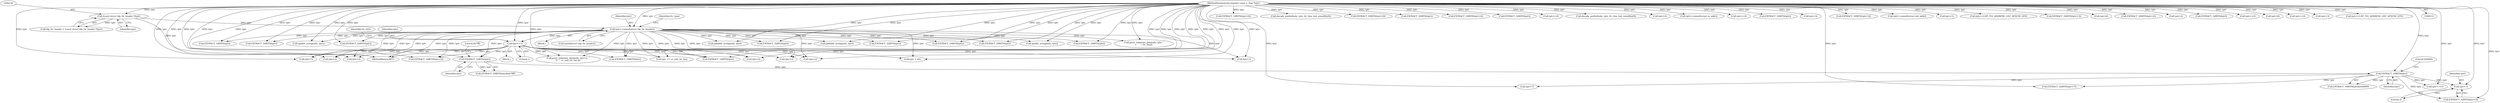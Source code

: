 digraph "0_tcpdump_aa5c6b710dfd8020d2c908d6b3bd41f1da719b3b_0@pointer" {
"1000610" [label="(Call,tptr+3)"];
"1000603" [label="(Call,EXTRACT_16BITS(tptr))"];
"1000597" [label="(Call,EXTRACT_16BITS(tptr))"];
"1000115" [label="(MethodParameterIn,register const u_char *tptr)"];
"1000416" [label="(Call,tptr+=1)"];
"1000203" [label="(Call,tptr+=sizeof(struct ldp_tlv_header))"];
"1000135" [label="(Call,(const struct ldp_tlv_header *)tptr)"];
"1000741" [label="(Call,tptr+3)"];
"1000273" [label="(Call,EXTRACT_32BITS(tptr))"];
"1000610" [label="(Call,tptr+3)"];
"1000137" [label="(Identifier,tptr)"];
"1000965" [label="(MethodReturn,RET)"];
"1000381" [label="(Call,EXTRACT_16BITS(tptr+6))"];
"1000117" [label="(Block,)"];
"1000219" [label="(Call,EXTRACT_16BITS(tptr))"];
"1000609" [label="(Call,EXTRACT_32BITS(tptr+3))"];
"1000494" [label="(Call,decode_prefix6(ndo, tptr, tlv_tlen, buf, sizeof(buf)))"];
"1000390" [label="(Call,EXTRACT_16BITS(tptr+6))"];
"1000724" [label="(Call,tptr+2)"];
"1000573" [label="(Call,EXTRACT_16BITS(tptr))"];
"1000635" [label="(Call,tptr+=11)"];
"1000690" [label="(Call,EXTRACT_16BITS(tptr+2))"];
"1000753" [label="(Call,print_unknown_data(ndo, tptr+2, \"\n\t\t  \", vc_info_tlv_len-2))"];
"1000780" [label="(Call,EXTRACT_32BITS(tptr))"];
"1000233" [label="(Call,EXTRACT_16BITS(tptr+2))"];
"1000115" [label="(MethodParameterIn,register const u_char *tptr)"];
"1000818" [label="(Call,EXTRACT_32BITS(tptr))"];
"1000893" [label="(Call,tptr+=4)"];
"1000447" [label="(Call,decode_prefix4(ndo, tptr, tlv_tlen, buf, sizeof(buf)))"];
"1000234" [label="(Call,tptr+2)"];
"1000209" [label="(Block,)"];
"1000325" [label="(Call,tptr+=sizeof(struct in_addr))"];
"1000755" [label="(Call,tptr+2)"];
"1000791" [label="(Call,tptr+=4)"];
"1000597" [label="(Call,EXTRACT_16BITS(tptr))"];
"1000766" [label="(Call,tptr += vc_info_tlv_len)"];
"1000603" [label="(Call,EXTRACT_16BITS(tptr))"];
"1000371" [label="(Call,EXTRACT_16BITS(tptr))"];
"1000205" [label="(Call,sizeof(struct ldp_tlv_header))"];
"1000837" [label="(Call,EXTRACT_16BITS(tptr))"];
"1000883" [label="(Call,EXTRACT_32BITS(tptr))"];
"1000712" [label="(Call,tptr + idx)"];
"1000596" [label="(Call,EXTRACT_16BITS(tptr)&0x7fff)"];
"1000432" [label="(Call,EXTRACT_16BITS(tptr))"];
"1000375" [label="(Call,tptr+2)"];
"1000917" [label="(Call,EXTRACT_16BITS(tptr))"];
"1000614" [label="(Call,EXTRACT_32BITS(tptr+7))"];
"1000731" [label="(Call,tptr+2)"];
"1000748" [label="(Call,tptr+3)"];
"1000789" [label="(Call,EXTRACT_32BITS(tptr))"];
"1000318" [label="(Call,ipaddr_string(ndo, tptr))"];
"1000224" [label="(Call,EXTRACT_16BITS(tptr+2))"];
"1000281" [label="(Call,EXTRACT_16BITS(tptr))"];
"1000602" [label="(Call,EXTRACT_16BITS(tptr)&0x8000)"];
"1000249" [label="(Call,ipaddr_string(ndo, tptr))"];
"1000604" [label="(Identifier,tptr)"];
"1000204" [label="(Identifier,tptr)"];
"1000354" [label="(Call,tptr+=sizeof(struct in6_addr))"];
"1000611" [label="(Identifier,tptr)"];
"1000133" [label="(Call,ldp_tlv_header = (const struct ldp_tlv_header *)tptr)"];
"1000567" [label="(Call,EXTRACT_16BITS(tptr))"];
"1000549" [label="(Call,tptr+2)"];
"1000937" [label="(Call,print_unknown_data(ndo, tptr, \"\n\t      \", tlv_tlen))"];
"1000655" [label="(Call,tptr+1)"];
"1000347" [label="(Call,ip6addr_string(ndo, tptr))"];
"1000283" [label="(Call,tptr+=LDP_TLV_ADDRESS_LIST_AFNUM_LEN)"];
"1000420" [label="(Identifier,tlv_tlen)"];
"1000417" [label="(Identifier,tptr)"];
"1000208" [label="(Identifier,tlv_type)"];
"1000579" [label="(Call,EXTRACT_32BITS(tptr+3))"];
"1000612" [label="(Literal,3)"];
"1000382" [label="(Call,tptr+6)"];
"1000691" [label="(Call,tptr+2)"];
"1000374" [label="(Call,EXTRACT_16BITS(tptr+2))"];
"1000416" [label="(Call,tptr+=1)"];
"1000225" [label="(Call,tptr+2)"];
"1000898" [label="(Call,EXTRACT_32BITS(tptr))"];
"1000418" [label="(Literal,1)"];
"1000820" [label="(Call,tptr+=4)"];
"1000135" [label="(Call,(const struct ldp_tlv_header *)tptr)"];
"1000203" [label="(Call,tptr+=sizeof(struct ldp_tlv_header))"];
"1000391" [label="(Call,tptr+6)"];
"1000878" [label="(Call,tptr+=4)"];
"1000580" [label="(Call,tptr+3)"];
"1000434" [label="(Call,tptr+=LDP_TLV_ADDRESS_LIST_AFNUM_LEN)"];
"1000598" [label="(Identifier,tptr)"];
"1000261" [label="(Call,ip6addr_string(ndo, tptr))"];
"1000599" [label="(Literal,0x7fff)"];
"1000615" [label="(Call,tptr+7)"];
"1000605" [label="(Literal,0x8000)"];
"1000610" -> "1000609"  [label="AST: "];
"1000610" -> "1000612"  [label="CFG: "];
"1000611" -> "1000610"  [label="AST: "];
"1000612" -> "1000610"  [label="AST: "];
"1000609" -> "1000610"  [label="CFG: "];
"1000603" -> "1000610"  [label="DDG: tptr"];
"1000115" -> "1000610"  [label="DDG: tptr"];
"1000603" -> "1000602"  [label="AST: "];
"1000603" -> "1000604"  [label="CFG: "];
"1000604" -> "1000603"  [label="AST: "];
"1000605" -> "1000603"  [label="CFG: "];
"1000603" -> "1000602"  [label="DDG: tptr"];
"1000597" -> "1000603"  [label="DDG: tptr"];
"1000115" -> "1000603"  [label="DDG: tptr"];
"1000603" -> "1000609"  [label="DDG: tptr"];
"1000603" -> "1000614"  [label="DDG: tptr"];
"1000603" -> "1000615"  [label="DDG: tptr"];
"1000603" -> "1000635"  [label="DDG: tptr"];
"1000597" -> "1000596"  [label="AST: "];
"1000597" -> "1000598"  [label="CFG: "];
"1000598" -> "1000597"  [label="AST: "];
"1000599" -> "1000597"  [label="CFG: "];
"1000597" -> "1000596"  [label="DDG: tptr"];
"1000115" -> "1000597"  [label="DDG: tptr"];
"1000416" -> "1000597"  [label="DDG: tptr"];
"1000203" -> "1000597"  [label="DDG: tptr"];
"1000115" -> "1000113"  [label="AST: "];
"1000115" -> "1000965"  [label="DDG: tptr"];
"1000115" -> "1000135"  [label="DDG: tptr"];
"1000115" -> "1000203"  [label="DDG: tptr"];
"1000115" -> "1000219"  [label="DDG: tptr"];
"1000115" -> "1000224"  [label="DDG: tptr"];
"1000115" -> "1000225"  [label="DDG: tptr"];
"1000115" -> "1000233"  [label="DDG: tptr"];
"1000115" -> "1000234"  [label="DDG: tptr"];
"1000115" -> "1000249"  [label="DDG: tptr"];
"1000115" -> "1000261"  [label="DDG: tptr"];
"1000115" -> "1000273"  [label="DDG: tptr"];
"1000115" -> "1000281"  [label="DDG: tptr"];
"1000115" -> "1000283"  [label="DDG: tptr"];
"1000115" -> "1000318"  [label="DDG: tptr"];
"1000115" -> "1000325"  [label="DDG: tptr"];
"1000115" -> "1000347"  [label="DDG: tptr"];
"1000115" -> "1000354"  [label="DDG: tptr"];
"1000115" -> "1000371"  [label="DDG: tptr"];
"1000115" -> "1000374"  [label="DDG: tptr"];
"1000115" -> "1000375"  [label="DDG: tptr"];
"1000115" -> "1000381"  [label="DDG: tptr"];
"1000115" -> "1000382"  [label="DDG: tptr"];
"1000115" -> "1000390"  [label="DDG: tptr"];
"1000115" -> "1000391"  [label="DDG: tptr"];
"1000115" -> "1000416"  [label="DDG: tptr"];
"1000115" -> "1000432"  [label="DDG: tptr"];
"1000115" -> "1000434"  [label="DDG: tptr"];
"1000115" -> "1000447"  [label="DDG: tptr"];
"1000115" -> "1000494"  [label="DDG: tptr"];
"1000115" -> "1000549"  [label="DDG: tptr"];
"1000115" -> "1000567"  [label="DDG: tptr"];
"1000115" -> "1000573"  [label="DDG: tptr"];
"1000115" -> "1000579"  [label="DDG: tptr"];
"1000115" -> "1000580"  [label="DDG: tptr"];
"1000115" -> "1000609"  [label="DDG: tptr"];
"1000115" -> "1000614"  [label="DDG: tptr"];
"1000115" -> "1000615"  [label="DDG: tptr"];
"1000115" -> "1000635"  [label="DDG: tptr"];
"1000115" -> "1000655"  [label="DDG: tptr"];
"1000115" -> "1000690"  [label="DDG: tptr"];
"1000115" -> "1000691"  [label="DDG: tptr"];
"1000115" -> "1000712"  [label="DDG: tptr"];
"1000115" -> "1000724"  [label="DDG: tptr"];
"1000115" -> "1000731"  [label="DDG: tptr"];
"1000115" -> "1000741"  [label="DDG: tptr"];
"1000115" -> "1000748"  [label="DDG: tptr"];
"1000115" -> "1000753"  [label="DDG: tptr"];
"1000115" -> "1000755"  [label="DDG: tptr"];
"1000115" -> "1000766"  [label="DDG: tptr"];
"1000115" -> "1000780"  [label="DDG: tptr"];
"1000115" -> "1000789"  [label="DDG: tptr"];
"1000115" -> "1000791"  [label="DDG: tptr"];
"1000115" -> "1000818"  [label="DDG: tptr"];
"1000115" -> "1000820"  [label="DDG: tptr"];
"1000115" -> "1000837"  [label="DDG: tptr"];
"1000115" -> "1000878"  [label="DDG: tptr"];
"1000115" -> "1000883"  [label="DDG: tptr"];
"1000115" -> "1000893"  [label="DDG: tptr"];
"1000115" -> "1000898"  [label="DDG: tptr"];
"1000115" -> "1000917"  [label="DDG: tptr"];
"1000115" -> "1000937"  [label="DDG: tptr"];
"1000416" -> "1000209"  [label="AST: "];
"1000416" -> "1000418"  [label="CFG: "];
"1000417" -> "1000416"  [label="AST: "];
"1000418" -> "1000416"  [label="AST: "];
"1000420" -> "1000416"  [label="CFG: "];
"1000416" -> "1000965"  [label="DDG: tptr"];
"1000203" -> "1000416"  [label="DDG: tptr"];
"1000416" -> "1000432"  [label="DDG: tptr"];
"1000416" -> "1000549"  [label="DDG: tptr"];
"1000416" -> "1000567"  [label="DDG: tptr"];
"1000416" -> "1000690"  [label="DDG: tptr"];
"1000416" -> "1000691"  [label="DDG: tptr"];
"1000416" -> "1000712"  [label="DDG: tptr"];
"1000416" -> "1000724"  [label="DDG: tptr"];
"1000416" -> "1000731"  [label="DDG: tptr"];
"1000416" -> "1000741"  [label="DDG: tptr"];
"1000416" -> "1000748"  [label="DDG: tptr"];
"1000416" -> "1000753"  [label="DDG: tptr"];
"1000416" -> "1000755"  [label="DDG: tptr"];
"1000416" -> "1000766"  [label="DDG: tptr"];
"1000203" -> "1000117"  [label="AST: "];
"1000203" -> "1000205"  [label="CFG: "];
"1000204" -> "1000203"  [label="AST: "];
"1000205" -> "1000203"  [label="AST: "];
"1000208" -> "1000203"  [label="CFG: "];
"1000203" -> "1000965"  [label="DDG: tptr"];
"1000135" -> "1000203"  [label="DDG: tptr"];
"1000203" -> "1000219"  [label="DDG: tptr"];
"1000203" -> "1000249"  [label="DDG: tptr"];
"1000203" -> "1000261"  [label="DDG: tptr"];
"1000203" -> "1000273"  [label="DDG: tptr"];
"1000203" -> "1000281"  [label="DDG: tptr"];
"1000203" -> "1000318"  [label="DDG: tptr"];
"1000203" -> "1000347"  [label="DDG: tptr"];
"1000203" -> "1000371"  [label="DDG: tptr"];
"1000203" -> "1000432"  [label="DDG: tptr"];
"1000203" -> "1000549"  [label="DDG: tptr"];
"1000203" -> "1000567"  [label="DDG: tptr"];
"1000203" -> "1000690"  [label="DDG: tptr"];
"1000203" -> "1000691"  [label="DDG: tptr"];
"1000203" -> "1000712"  [label="DDG: tptr"];
"1000203" -> "1000724"  [label="DDG: tptr"];
"1000203" -> "1000731"  [label="DDG: tptr"];
"1000203" -> "1000741"  [label="DDG: tptr"];
"1000203" -> "1000748"  [label="DDG: tptr"];
"1000203" -> "1000753"  [label="DDG: tptr"];
"1000203" -> "1000755"  [label="DDG: tptr"];
"1000203" -> "1000766"  [label="DDG: tptr"];
"1000203" -> "1000780"  [label="DDG: tptr"];
"1000203" -> "1000789"  [label="DDG: tptr"];
"1000203" -> "1000837"  [label="DDG: tptr"];
"1000203" -> "1000917"  [label="DDG: tptr"];
"1000203" -> "1000937"  [label="DDG: tptr"];
"1000135" -> "1000133"  [label="AST: "];
"1000135" -> "1000137"  [label="CFG: "];
"1000136" -> "1000135"  [label="AST: "];
"1000137" -> "1000135"  [label="AST: "];
"1000133" -> "1000135"  [label="CFG: "];
"1000135" -> "1000965"  [label="DDG: tptr"];
"1000135" -> "1000133"  [label="DDG: tptr"];
}
